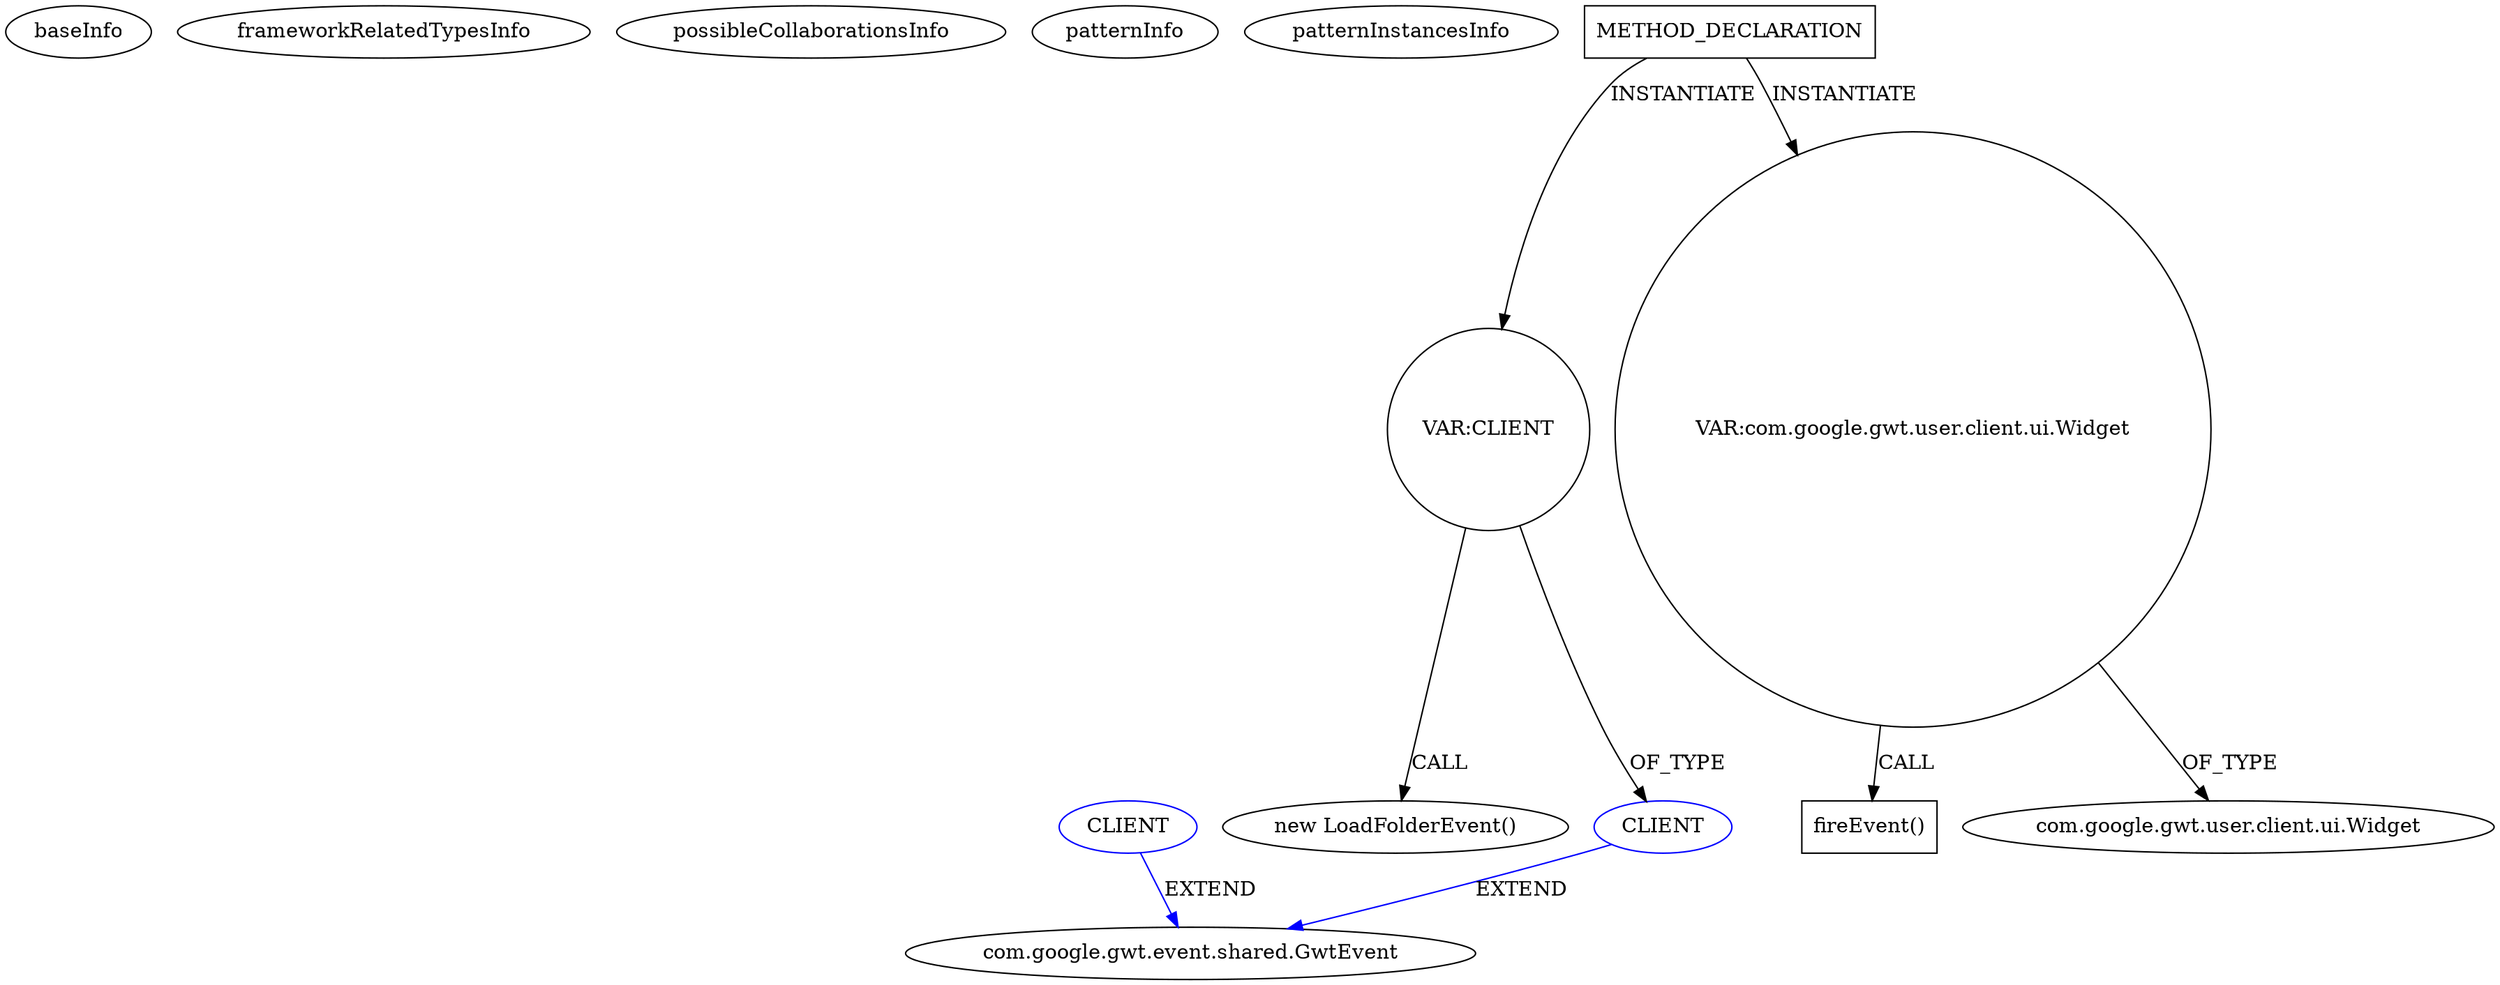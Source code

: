 digraph {
baseInfo[graphId=1987,category="pattern",isAnonymous=false,possibleRelation=false]
frameworkRelatedTypesInfo[]
possibleCollaborationsInfo[]
patternInfo[frequency=2.0,patternRootClient=null]
patternInstancesInfo[0="lambourg-WebGallery~/lambourg-WebGallery/WebGallery-master/client/src/com/lambourg/webgallery/client/folderview/Nav.java~void bind(com.google.gwt.xml.client.Document)~3511",1="lambourg-WebGallery~/lambourg-WebGallery/WebGallery-master/client/src/com/lambourg/webgallery/client/folderview/Nav.java~Nav~3509"]
30[label="new LoadFolderEvent()",vertexType="CONSTRUCTOR_CALL",isFrameworkType=false]
31[label="VAR:CLIENT",vertexType="VARIABLE_EXPRESION",isFrameworkType=false,shape=circle]
8[label="METHOD_DECLARATION",vertexType="CLIENT_METHOD_DECLARATION",isFrameworkType=false,shape=box]
27[label="VAR:com.google.gwt.user.client.ui.Widget",vertexType="VARIABLE_EXPRESION",isFrameworkType=false,shape=circle]
28[label="fireEvent()",vertexType="INSIDE_CALL",isFrameworkType=false,shape=box]
29[label="com.google.gwt.user.client.ui.Widget",vertexType="FRAMEWORK_CLASS_TYPE",isFrameworkType=false]
32[label="CLIENT",vertexType="REFERENCE_CLIENT_CLASS_DECLARATION",isFrameworkType=false,color=blue]
26[label="com.google.gwt.event.shared.GwtEvent",vertexType="FRAMEWORK_CLASS_TYPE",isFrameworkType=false]
25[label="CLIENT",vertexType="REFERENCE_CLIENT_CLASS_DECLARATION",isFrameworkType=false,color=blue]
27->29[label="OF_TYPE"]
25->26[label="EXTEND",color=blue]
32->26[label="EXTEND",color=blue]
27->28[label="CALL"]
31->30[label="CALL"]
8->27[label="INSTANTIATE"]
31->32[label="OF_TYPE"]
8->31[label="INSTANTIATE"]
}
